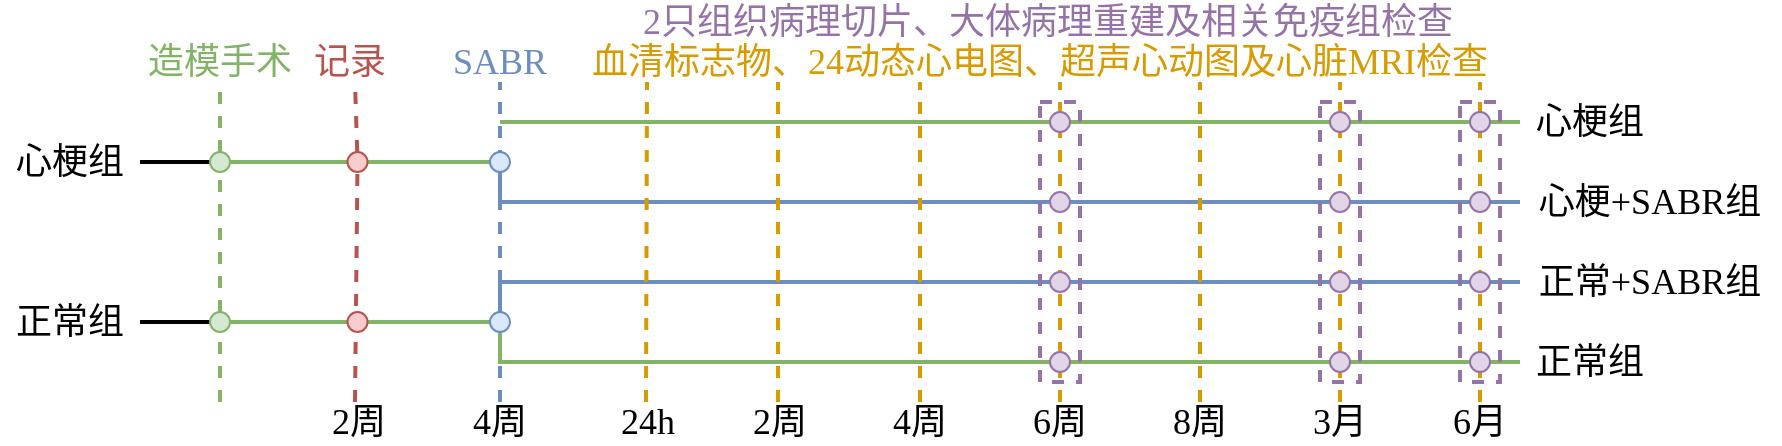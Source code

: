 <mxfile version="21.1.5" type="github">
  <diagram name="第 1 页" id="C_3h3VAVvYODB8KFkyO_">
    <mxGraphModel dx="1914" dy="1037" grid="1" gridSize="10" guides="1" tooltips="1" connect="1" arrows="1" fold="1" page="1" pageScale="1" pageWidth="827" pageHeight="1169" math="0" shadow="0">
      <root>
        <mxCell id="0" />
        <mxCell id="1" parent="0" />
        <mxCell id="onbVBH6VORb0m2ybjFXg-60" value="" style="endArrow=none;html=1;rounded=0;startArrow=none;startFill=0;endFill=0;fillColor=#d5e8d4;strokeColor=#82b366;strokeWidth=2;" edge="1" parent="1" target="onbVBH6VORb0m2ybjFXg-55">
          <mxGeometry width="50" height="50" relative="1" as="geometry">
            <mxPoint x="200" y="360" as="sourcePoint" />
            <mxPoint x="340" y="360" as="targetPoint" />
          </mxGeometry>
        </mxCell>
        <mxCell id="onbVBH6VORb0m2ybjFXg-63" value="" style="endArrow=none;html=1;rounded=0;startArrow=none;startFill=0;endFill=0;fillColor=#d5e8d4;strokeColor=#82b366;strokeWidth=2;" edge="1" parent="1" target="onbVBH6VORb0m2ybjFXg-61">
          <mxGeometry width="50" height="50" relative="1" as="geometry">
            <mxPoint x="200" y="280" as="sourcePoint" />
            <mxPoint x="340" y="280" as="targetPoint" />
          </mxGeometry>
        </mxCell>
        <mxCell id="onbVBH6VORb0m2ybjFXg-2" value="" style="endArrow=none;html=1;rounded=0;startArrow=none;startFill=0;endFill=0;strokeWidth=2;" edge="1" parent="1">
          <mxGeometry width="50" height="50" relative="1" as="geometry">
            <mxPoint x="160" y="280" as="sourcePoint" />
            <mxPoint x="200" y="280" as="targetPoint" />
          </mxGeometry>
        </mxCell>
        <mxCell id="onbVBH6VORb0m2ybjFXg-3" value="&lt;font style=&quot;font-size: 18px;&quot; face=&quot;LXGW WenKai&quot;&gt;心梗组&lt;/font&gt;" style="text;html=1;strokeColor=none;fillColor=none;align=center;verticalAlign=middle;whiteSpace=wrap;rounded=0;" vertex="1" parent="1">
          <mxGeometry x="90" y="270" width="70" height="20" as="geometry" />
        </mxCell>
        <mxCell id="onbVBH6VORb0m2ybjFXg-4" value="" style="endArrow=none;html=1;rounded=0;startArrow=none;startFill=0;endFill=0;strokeWidth=2;" edge="1" parent="1">
          <mxGeometry width="50" height="50" relative="1" as="geometry">
            <mxPoint x="160" y="360" as="sourcePoint" />
            <mxPoint x="200" y="360" as="targetPoint" />
          </mxGeometry>
        </mxCell>
        <mxCell id="onbVBH6VORb0m2ybjFXg-5" value="&lt;font style=&quot;font-size: 18px;&quot; face=&quot;LXGW WenKai&quot;&gt;正常组&lt;/font&gt;" style="text;html=1;strokeColor=none;fillColor=none;align=center;verticalAlign=middle;whiteSpace=wrap;rounded=0;" vertex="1" parent="1">
          <mxGeometry x="90" y="350" width="70" height="20" as="geometry" />
        </mxCell>
        <mxCell id="onbVBH6VORb0m2ybjFXg-6" value="" style="endArrow=none;dashed=1;html=1;rounded=0;fillColor=#d5e8d4;strokeColor=#82b366;strokeWidth=2;" edge="1" parent="1" source="onbVBH6VORb0m2ybjFXg-50">
          <mxGeometry width="50" height="50" relative="1" as="geometry">
            <mxPoint x="200" y="400" as="sourcePoint" />
            <mxPoint x="200" y="240" as="targetPoint" />
          </mxGeometry>
        </mxCell>
        <mxCell id="onbVBH6VORb0m2ybjFXg-7" value="&lt;font color=&quot;#82b366&quot; style=&quot;font-size: 18px;&quot; face=&quot;LXGW WenKai&quot;&gt;造模手术&lt;/font&gt;" style="text;html=1;strokeColor=none;fillColor=none;align=center;verticalAlign=middle;whiteSpace=wrap;rounded=0;" vertex="1" parent="1">
          <mxGeometry x="150" y="220" width="100" height="20" as="geometry" />
        </mxCell>
        <mxCell id="onbVBH6VORb0m2ybjFXg-10" value="" style="endArrow=none;html=1;rounded=0;startArrow=none;startFill=0;endFill=0;fillColor=#d5e8d4;strokeColor=#82b366;strokeWidth=2;" edge="1" parent="1" source="onbVBH6VORb0m2ybjFXg-61">
          <mxGeometry width="50" height="50" relative="1" as="geometry">
            <mxPoint x="200" y="280" as="sourcePoint" />
            <mxPoint x="340" y="280" as="targetPoint" />
          </mxGeometry>
        </mxCell>
        <mxCell id="onbVBH6VORb0m2ybjFXg-11" value="" style="endArrow=none;html=1;rounded=0;startArrow=none;startFill=0;endFill=0;fillColor=#d5e8d4;strokeColor=#82b366;strokeWidth=2;" edge="1" parent="1" source="onbVBH6VORb0m2ybjFXg-55">
          <mxGeometry width="50" height="50" relative="1" as="geometry">
            <mxPoint x="200" y="360" as="sourcePoint" />
            <mxPoint x="340" y="360" as="targetPoint" />
          </mxGeometry>
        </mxCell>
        <mxCell id="onbVBH6VORb0m2ybjFXg-13" value="&lt;font color=&quot;#6c8ebf&quot; style=&quot;font-size: 18px;&quot; face=&quot;LXGW WenKai&quot;&gt;SABR&lt;/font&gt;" style="text;html=1;strokeColor=none;fillColor=none;align=center;verticalAlign=middle;whiteSpace=wrap;rounded=0;" vertex="1" parent="1">
          <mxGeometry x="310" y="220" width="60" height="20" as="geometry" />
        </mxCell>
        <mxCell id="onbVBH6VORb0m2ybjFXg-19" value="" style="endArrow=none;dashed=1;html=1;rounded=0;fillColor=#f8cecc;strokeColor=#b85450;strokeWidth=2;" edge="1" parent="1" source="onbVBH6VORb0m2ybjFXg-56">
          <mxGeometry width="50" height="50" relative="1" as="geometry">
            <mxPoint x="267.5" y="400" as="sourcePoint" />
            <mxPoint x="267.5" y="240" as="targetPoint" />
          </mxGeometry>
        </mxCell>
        <mxCell id="onbVBH6VORb0m2ybjFXg-20" value="&lt;font style=&quot;font-size: 18px;&quot; face=&quot;LXGW WenKai&quot;&gt;2周&lt;/font&gt;" style="text;html=1;strokeColor=none;fillColor=none;align=center;verticalAlign=middle;whiteSpace=wrap;rounded=0;" vertex="1" parent="1">
          <mxGeometry x="247.5" y="400" width="42.5" height="20" as="geometry" />
        </mxCell>
        <mxCell id="onbVBH6VORb0m2ybjFXg-21" value="&lt;font style=&quot;font-size: 18px;&quot; face=&quot;LXGW WenKai&quot;&gt;4周&lt;/font&gt;" style="text;html=1;strokeColor=none;fillColor=none;align=center;verticalAlign=middle;whiteSpace=wrap;rounded=0;" vertex="1" parent="1">
          <mxGeometry x="320" y="400" width="40" height="20" as="geometry" />
        </mxCell>
        <mxCell id="onbVBH6VORb0m2ybjFXg-22" value="&lt;font color=&quot;#b85450&quot; style=&quot;font-size: 18px;&quot; face=&quot;LXGW WenKai&quot;&gt;记录&lt;/font&gt;" style="text;html=1;strokeColor=none;fillColor=none;align=center;verticalAlign=middle;whiteSpace=wrap;rounded=0;" vertex="1" parent="1">
          <mxGeometry x="240" y="220" width="50" height="20" as="geometry" />
        </mxCell>
        <mxCell id="onbVBH6VORb0m2ybjFXg-12" value="" style="endArrow=none;dashed=1;html=1;rounded=0;fillColor=#dae8fc;strokeColor=#6c8ebf;strokeWidth=2;" edge="1" parent="1">
          <mxGeometry width="50" height="50" relative="1" as="geometry">
            <mxPoint x="340" y="400" as="sourcePoint" />
            <mxPoint x="340" y="240" as="targetPoint" />
          </mxGeometry>
        </mxCell>
        <mxCell id="onbVBH6VORb0m2ybjFXg-14" value="" style="endArrow=none;html=1;rounded=0;startArrow=none;startFill=0;endFill=0;fillColor=#d5e8d4;strokeColor=#82b366;strokeWidth=2;" edge="1" parent="1" source="onbVBH6VORb0m2ybjFXg-74">
          <mxGeometry width="50" height="50" relative="1" as="geometry">
            <mxPoint x="340" y="280" as="sourcePoint" />
            <mxPoint x="850" y="260" as="targetPoint" />
            <Array as="points">
              <mxPoint x="340" y="260" />
            </Array>
          </mxGeometry>
        </mxCell>
        <mxCell id="onbVBH6VORb0m2ybjFXg-15" value="" style="endArrow=none;html=1;rounded=0;startArrow=none;startFill=0;endFill=0;fillColor=#d5e8d4;strokeColor=#82b366;strokeWidth=2;" edge="1" parent="1">
          <mxGeometry width="50" height="50" relative="1" as="geometry">
            <mxPoint x="340" y="360" as="sourcePoint" />
            <mxPoint x="850" y="380" as="targetPoint" />
            <Array as="points">
              <mxPoint x="340" y="380" />
            </Array>
          </mxGeometry>
        </mxCell>
        <mxCell id="onbVBH6VORb0m2ybjFXg-16" value="" style="endArrow=none;html=1;rounded=0;startArrow=none;startFill=0;endFill=0;fillColor=#d5e8d4;strokeColor=#6C8EBF;strokeWidth=2;" edge="1" parent="1">
          <mxGeometry width="50" height="50" relative="1" as="geometry">
            <mxPoint x="340" y="280" as="sourcePoint" />
            <mxPoint x="850" y="300" as="targetPoint" />
            <Array as="points">
              <mxPoint x="340" y="300" />
            </Array>
          </mxGeometry>
        </mxCell>
        <mxCell id="onbVBH6VORb0m2ybjFXg-17" value="" style="endArrow=none;html=1;rounded=0;startArrow=none;startFill=0;endFill=0;fillColor=#dae8fc;strokeColor=#6c8ebf;strokeWidth=2;" edge="1" parent="1" source="onbVBH6VORb0m2ybjFXg-64">
          <mxGeometry width="50" height="50" relative="1" as="geometry">
            <mxPoint x="340" y="360" as="sourcePoint" />
            <mxPoint x="850" y="340" as="targetPoint" />
            <Array as="points">
              <mxPoint x="340" y="340" />
            </Array>
          </mxGeometry>
        </mxCell>
        <mxCell id="onbVBH6VORb0m2ybjFXg-23" value="&lt;font color=&quot;#d79b00&quot; style=&quot;font-size: 18px;&quot; face=&quot;LXGW WenKai&quot;&gt;血清标志物、24动态心电图、超声心动图及心脏MRI检查&lt;/font&gt;" style="text;html=1;strokeColor=none;fillColor=none;align=center;verticalAlign=middle;whiteSpace=wrap;rounded=0;" vertex="1" parent="1">
          <mxGeometry x="380" y="220" width="460" height="20" as="geometry" />
        </mxCell>
        <mxCell id="onbVBH6VORb0m2ybjFXg-24" value="" style="endArrow=none;dashed=1;html=1;rounded=0;fillColor=#ffe6cc;strokeColor=#d79b00;strokeWidth=2;" edge="1" parent="1">
          <mxGeometry width="50" height="50" relative="1" as="geometry">
            <mxPoint x="413" y="400" as="sourcePoint" />
            <mxPoint x="413.5" y="240" as="targetPoint" />
          </mxGeometry>
        </mxCell>
        <mxCell id="onbVBH6VORb0m2ybjFXg-25" value="" style="endArrow=none;dashed=1;html=1;rounded=0;fillColor=#ffe6cc;strokeColor=#d79b00;strokeWidth=2;" edge="1" parent="1">
          <mxGeometry width="50" height="50" relative="1" as="geometry">
            <mxPoint x="479" y="400" as="sourcePoint" />
            <mxPoint x="479" y="240" as="targetPoint" />
          </mxGeometry>
        </mxCell>
        <mxCell id="onbVBH6VORb0m2ybjFXg-26" value="" style="endArrow=none;dashed=1;html=1;rounded=0;fillColor=#ffe6cc;strokeColor=#d79b00;strokeWidth=2;" edge="1" parent="1">
          <mxGeometry width="50" height="50" relative="1" as="geometry">
            <mxPoint x="550" y="400" as="sourcePoint" />
            <mxPoint x="550" y="240" as="targetPoint" />
          </mxGeometry>
        </mxCell>
        <mxCell id="onbVBH6VORb0m2ybjFXg-27" value="" style="endArrow=none;dashed=1;html=1;rounded=0;fillColor=#ffe6cc;strokeColor=#d79b00;strokeWidth=2;" edge="1" parent="1">
          <mxGeometry width="50" height="50" relative="1" as="geometry">
            <mxPoint x="620" y="400" as="sourcePoint" />
            <mxPoint x="620" y="240" as="targetPoint" />
          </mxGeometry>
        </mxCell>
        <mxCell id="onbVBH6VORb0m2ybjFXg-28" value="" style="endArrow=none;dashed=1;html=1;rounded=0;fillColor=#ffe6cc;strokeColor=#d79b00;strokeWidth=2;" edge="1" parent="1">
          <mxGeometry width="50" height="50" relative="1" as="geometry">
            <mxPoint x="690" y="400" as="sourcePoint" />
            <mxPoint x="690" y="240" as="targetPoint" />
          </mxGeometry>
        </mxCell>
        <mxCell id="onbVBH6VORb0m2ybjFXg-29" value="" style="endArrow=none;dashed=1;html=1;rounded=0;fillColor=#ffe6cc;strokeColor=#d79b00;strokeWidth=2;" edge="1" parent="1">
          <mxGeometry width="50" height="50" relative="1" as="geometry">
            <mxPoint x="760" y="400" as="sourcePoint" />
            <mxPoint x="760" y="240" as="targetPoint" />
          </mxGeometry>
        </mxCell>
        <mxCell id="onbVBH6VORb0m2ybjFXg-31" value="&lt;font style=&quot;font-size: 18px;&quot; face=&quot;LXGW WenKai&quot;&gt;24h&lt;/font&gt;" style="text;html=1;strokeColor=none;fillColor=none;align=center;verticalAlign=middle;whiteSpace=wrap;rounded=0;" vertex="1" parent="1">
          <mxGeometry x="394" y="400" width="40" height="20" as="geometry" />
        </mxCell>
        <mxCell id="onbVBH6VORb0m2ybjFXg-32" value="&lt;font style=&quot;font-size: 18px;&quot; face=&quot;LXGW WenKai&quot;&gt;2周&lt;/font&gt;" style="text;html=1;strokeColor=none;fillColor=none;align=center;verticalAlign=middle;whiteSpace=wrap;rounded=0;" vertex="1" parent="1">
          <mxGeometry x="460" y="400" width="40" height="20" as="geometry" />
        </mxCell>
        <mxCell id="onbVBH6VORb0m2ybjFXg-33" value="&lt;font style=&quot;font-size: 18px;&quot; face=&quot;LXGW WenKai&quot;&gt;4周&lt;/font&gt;" style="text;html=1;strokeColor=none;fillColor=none;align=center;verticalAlign=middle;whiteSpace=wrap;rounded=0;" vertex="1" parent="1">
          <mxGeometry x="530" y="400" width="40" height="20" as="geometry" />
        </mxCell>
        <mxCell id="onbVBH6VORb0m2ybjFXg-34" value="&lt;font style=&quot;font-size: 18px;&quot; face=&quot;LXGW WenKai&quot;&gt;6周&lt;/font&gt;" style="text;html=1;strokeColor=none;fillColor=none;align=center;verticalAlign=middle;whiteSpace=wrap;rounded=0;" vertex="1" parent="1">
          <mxGeometry x="600" y="400" width="40" height="20" as="geometry" />
        </mxCell>
        <mxCell id="onbVBH6VORb0m2ybjFXg-35" value="&lt;font style=&quot;font-size: 18px;&quot; face=&quot;LXGW WenKai&quot;&gt;8周&lt;/font&gt;" style="text;html=1;strokeColor=none;fillColor=none;align=center;verticalAlign=middle;whiteSpace=wrap;rounded=0;" vertex="1" parent="1">
          <mxGeometry x="670" y="400" width="40" height="20" as="geometry" />
        </mxCell>
        <mxCell id="onbVBH6VORb0m2ybjFXg-36" value="" style="endArrow=none;dashed=1;html=1;rounded=0;fillColor=#ffe6cc;strokeColor=#d79b00;strokeWidth=2;" edge="1" parent="1">
          <mxGeometry width="50" height="50" relative="1" as="geometry">
            <mxPoint x="830" y="400" as="sourcePoint" />
            <mxPoint x="830" y="240" as="targetPoint" />
          </mxGeometry>
        </mxCell>
        <mxCell id="onbVBH6VORb0m2ybjFXg-38" value="&lt;font style=&quot;font-size: 18px;&quot; face=&quot;LXGW WenKai&quot;&gt;3月&lt;/font&gt;" style="text;html=1;strokeColor=none;fillColor=none;align=center;verticalAlign=middle;whiteSpace=wrap;rounded=0;" vertex="1" parent="1">
          <mxGeometry x="740" y="400" width="40" height="20" as="geometry" />
        </mxCell>
        <mxCell id="onbVBH6VORb0m2ybjFXg-39" value="&lt;font style=&quot;font-size: 18px;&quot; face=&quot;LXGW WenKai&quot;&gt;6月&lt;/font&gt;" style="text;html=1;strokeColor=none;fillColor=none;align=center;verticalAlign=middle;whiteSpace=wrap;rounded=0;" vertex="1" parent="1">
          <mxGeometry x="810" y="400" width="40" height="20" as="geometry" />
        </mxCell>
        <mxCell id="onbVBH6VORb0m2ybjFXg-40" value="" style="rounded=0;whiteSpace=wrap;html=1;fillColor=none;strokeColor=#9673a6;dashed=1;strokeWidth=2;" vertex="1" parent="1">
          <mxGeometry x="610" y="250" width="20" height="140" as="geometry" />
        </mxCell>
        <mxCell id="onbVBH6VORb0m2ybjFXg-45" value="" style="rounded=0;whiteSpace=wrap;html=1;fillColor=none;strokeColor=#9673a6;dashed=1;strokeWidth=2;" vertex="1" parent="1">
          <mxGeometry x="750" y="250" width="20" height="140" as="geometry" />
        </mxCell>
        <mxCell id="onbVBH6VORb0m2ybjFXg-46" value="" style="rounded=0;whiteSpace=wrap;html=1;fillColor=none;strokeColor=#9673a6;dashed=1;strokeWidth=2;" vertex="1" parent="1">
          <mxGeometry x="820" y="250" width="20" height="140" as="geometry" />
        </mxCell>
        <mxCell id="onbVBH6VORb0m2ybjFXg-49" value="&lt;font color=&quot;#9673a6&quot; style=&quot;font-size: 18px;&quot; face=&quot;LXGW WenKai&quot;&gt;2只组织病理切片、大体病理重建及相关免疫组检查&lt;/font&gt;" style="text;html=1;strokeColor=none;fillColor=none;align=center;verticalAlign=middle;whiteSpace=wrap;rounded=0;" vertex="1" parent="1">
          <mxGeometry x="401" y="200" width="426" height="20" as="geometry" />
        </mxCell>
        <mxCell id="onbVBH6VORb0m2ybjFXg-52" value="" style="endArrow=none;dashed=1;html=1;rounded=0;fillColor=#d5e8d4;strokeColor=#82b366;strokeWidth=2;" edge="1" parent="1" source="onbVBH6VORb0m2ybjFXg-53" target="onbVBH6VORb0m2ybjFXg-50">
          <mxGeometry width="50" height="50" relative="1" as="geometry">
            <mxPoint x="200" y="400" as="sourcePoint" />
            <mxPoint x="200" y="240" as="targetPoint" />
          </mxGeometry>
        </mxCell>
        <mxCell id="onbVBH6VORb0m2ybjFXg-50" value="" style="ellipse;whiteSpace=wrap;html=1;aspect=fixed;fillColor=#d5e8d4;strokeColor=#82b366;" vertex="1" parent="1">
          <mxGeometry x="195" y="275" width="10" height="10" as="geometry" />
        </mxCell>
        <mxCell id="onbVBH6VORb0m2ybjFXg-54" value="" style="endArrow=none;dashed=1;html=1;rounded=0;fillColor=#d5e8d4;strokeColor=#82b366;strokeWidth=2;" edge="1" parent="1" target="onbVBH6VORb0m2ybjFXg-53">
          <mxGeometry width="50" height="50" relative="1" as="geometry">
            <mxPoint x="200" y="400" as="sourcePoint" />
            <mxPoint x="200" y="285" as="targetPoint" />
          </mxGeometry>
        </mxCell>
        <mxCell id="onbVBH6VORb0m2ybjFXg-53" value="" style="ellipse;whiteSpace=wrap;html=1;aspect=fixed;fillColor=#d5e8d4;strokeColor=#82b366;" vertex="1" parent="1">
          <mxGeometry x="195" y="355" width="10" height="10" as="geometry" />
        </mxCell>
        <mxCell id="onbVBH6VORb0m2ybjFXg-57" value="" style="endArrow=none;dashed=1;html=1;rounded=0;fillColor=#f8cecc;strokeColor=#b85450;strokeWidth=2;" edge="1" parent="1" target="onbVBH6VORb0m2ybjFXg-56">
          <mxGeometry width="50" height="50" relative="1" as="geometry">
            <mxPoint x="267.5" y="400" as="sourcePoint" />
            <mxPoint x="267.5" y="240" as="targetPoint" />
          </mxGeometry>
        </mxCell>
        <mxCell id="onbVBH6VORb0m2ybjFXg-56" value="" style="ellipse;whiteSpace=wrap;html=1;aspect=fixed;fillColor=#f8cecc;strokeColor=#b85450;" vertex="1" parent="1">
          <mxGeometry x="263.75" y="275" width="10" height="10" as="geometry" />
        </mxCell>
        <mxCell id="onbVBH6VORb0m2ybjFXg-55" value="" style="ellipse;whiteSpace=wrap;html=1;aspect=fixed;fillColor=#f8cecc;strokeColor=#b85450;" vertex="1" parent="1">
          <mxGeometry x="263.75" y="355" width="10" height="10" as="geometry" />
        </mxCell>
        <mxCell id="onbVBH6VORb0m2ybjFXg-61" value="" style="ellipse;whiteSpace=wrap;html=1;aspect=fixed;fillColor=#dae8fc;strokeColor=#6c8ebf;" vertex="1" parent="1">
          <mxGeometry x="335" y="275" width="10" height="10" as="geometry" />
        </mxCell>
        <mxCell id="onbVBH6VORb0m2ybjFXg-65" value="" style="endArrow=none;html=1;rounded=0;startArrow=none;startFill=0;endFill=0;fillColor=#dae8fc;strokeColor=#6c8ebf;strokeWidth=2;" edge="1" parent="1" target="onbVBH6VORb0m2ybjFXg-64">
          <mxGeometry width="50" height="50" relative="1" as="geometry">
            <mxPoint x="340" y="360" as="sourcePoint" />
            <mxPoint x="850" y="340" as="targetPoint" />
            <Array as="points" />
          </mxGeometry>
        </mxCell>
        <mxCell id="onbVBH6VORb0m2ybjFXg-64" value="" style="ellipse;whiteSpace=wrap;html=1;aspect=fixed;fillColor=#dae8fc;strokeColor=#6c8ebf;" vertex="1" parent="1">
          <mxGeometry x="335" y="355" width="10" height="10" as="geometry" />
        </mxCell>
        <mxCell id="onbVBH6VORb0m2ybjFXg-67" value="" style="ellipse;whiteSpace=wrap;html=1;aspect=fixed;fillColor=#e1d5e7;strokeColor=#9673a6;" vertex="1" parent="1">
          <mxGeometry x="825" y="375" width="10" height="10" as="geometry" />
        </mxCell>
        <mxCell id="onbVBH6VORb0m2ybjFXg-68" value="" style="ellipse;whiteSpace=wrap;html=1;aspect=fixed;fillColor=#e1d5e7;strokeColor=#9673a6;" vertex="1" parent="1">
          <mxGeometry x="825" y="335" width="10" height="10" as="geometry" />
        </mxCell>
        <mxCell id="onbVBH6VORb0m2ybjFXg-69" value="" style="ellipse;whiteSpace=wrap;html=1;aspect=fixed;fillColor=#e1d5e7;strokeColor=#9673a6;" vertex="1" parent="1">
          <mxGeometry x="825" y="295" width="10" height="10" as="geometry" />
        </mxCell>
        <mxCell id="onbVBH6VORb0m2ybjFXg-70" value="" style="ellipse;whiteSpace=wrap;html=1;aspect=fixed;fillColor=#e1d5e7;strokeColor=#9673a6;" vertex="1" parent="1">
          <mxGeometry x="825" y="255" width="10" height="10" as="geometry" />
        </mxCell>
        <mxCell id="onbVBH6VORb0m2ybjFXg-71" value="" style="ellipse;whiteSpace=wrap;html=1;aspect=fixed;fillColor=#e1d5e7;strokeColor=#9673a6;" vertex="1" parent="1">
          <mxGeometry x="755" y="375" width="10" height="10" as="geometry" />
        </mxCell>
        <mxCell id="onbVBH6VORb0m2ybjFXg-72" value="" style="ellipse;whiteSpace=wrap;html=1;aspect=fixed;fillColor=#e1d5e7;strokeColor=#9673a6;" vertex="1" parent="1">
          <mxGeometry x="755" y="335" width="10" height="10" as="geometry" />
        </mxCell>
        <mxCell id="onbVBH6VORb0m2ybjFXg-73" value="" style="ellipse;whiteSpace=wrap;html=1;aspect=fixed;fillColor=#e1d5e7;strokeColor=#9673a6;" vertex="1" parent="1">
          <mxGeometry x="755" y="295" width="10" height="10" as="geometry" />
        </mxCell>
        <mxCell id="onbVBH6VORb0m2ybjFXg-75" value="" style="ellipse;whiteSpace=wrap;html=1;aspect=fixed;fillColor=#e1d5e7;strokeColor=#9673a6;" vertex="1" parent="1">
          <mxGeometry x="615" y="375" width="10" height="10" as="geometry" />
        </mxCell>
        <mxCell id="onbVBH6VORb0m2ybjFXg-76" value="" style="ellipse;whiteSpace=wrap;html=1;aspect=fixed;fillColor=#e1d5e7;strokeColor=#9673a6;" vertex="1" parent="1">
          <mxGeometry x="615" y="335" width="10" height="10" as="geometry" />
        </mxCell>
        <mxCell id="onbVBH6VORb0m2ybjFXg-77" value="" style="ellipse;whiteSpace=wrap;html=1;aspect=fixed;fillColor=#e1d5e7;strokeColor=#9673a6;" vertex="1" parent="1">
          <mxGeometry x="615" y="295" width="10" height="10" as="geometry" />
        </mxCell>
        <mxCell id="onbVBH6VORb0m2ybjFXg-78" value="" style="ellipse;whiteSpace=wrap;html=1;aspect=fixed;fillColor=#e1d5e7;strokeColor=#9673a6;" vertex="1" parent="1">
          <mxGeometry x="615" y="255" width="10" height="10" as="geometry" />
        </mxCell>
        <mxCell id="onbVBH6VORb0m2ybjFXg-74" value="" style="ellipse;whiteSpace=wrap;html=1;aspect=fixed;fillColor=#e1d5e7;strokeColor=#9673a6;" vertex="1" parent="1">
          <mxGeometry x="755" y="255" width="10" height="10" as="geometry" />
        </mxCell>
        <mxCell id="onbVBH6VORb0m2ybjFXg-83" value="&lt;font style=&quot;font-size: 18px;&quot; face=&quot;LXGW WenKai&quot;&gt;心梗组&lt;/font&gt;" style="text;html=1;strokeColor=none;fillColor=none;align=center;verticalAlign=middle;whiteSpace=wrap;rounded=0;" vertex="1" parent="1">
          <mxGeometry x="850" y="250" width="70" height="20" as="geometry" />
        </mxCell>
        <mxCell id="onbVBH6VORb0m2ybjFXg-84" value="&lt;font style=&quot;font-size: 18px;&quot; face=&quot;LXGW WenKai&quot;&gt;正常组&lt;/font&gt;" style="text;html=1;strokeColor=none;fillColor=none;align=center;verticalAlign=middle;whiteSpace=wrap;rounded=0;" vertex="1" parent="1">
          <mxGeometry x="850" y="370" width="70" height="20" as="geometry" />
        </mxCell>
        <mxCell id="onbVBH6VORb0m2ybjFXg-85" value="&lt;font style=&quot;font-size: 18px;&quot; face=&quot;LXGW WenKai&quot;&gt;心梗+SABR组&lt;/font&gt;" style="text;html=1;strokeColor=none;fillColor=none;align=center;verticalAlign=middle;whiteSpace=wrap;rounded=0;" vertex="1" parent="1">
          <mxGeometry x="850" y="290" width="130" height="20" as="geometry" />
        </mxCell>
        <mxCell id="onbVBH6VORb0m2ybjFXg-86" value="&lt;font style=&quot;font-size: 18px;&quot; face=&quot;LXGW WenKai&quot;&gt;正常+SABR组&lt;/font&gt;" style="text;html=1;strokeColor=none;fillColor=none;align=center;verticalAlign=middle;whiteSpace=wrap;rounded=0;" vertex="1" parent="1">
          <mxGeometry x="850" y="330" width="130" height="20" as="geometry" />
        </mxCell>
      </root>
    </mxGraphModel>
  </diagram>
</mxfile>
